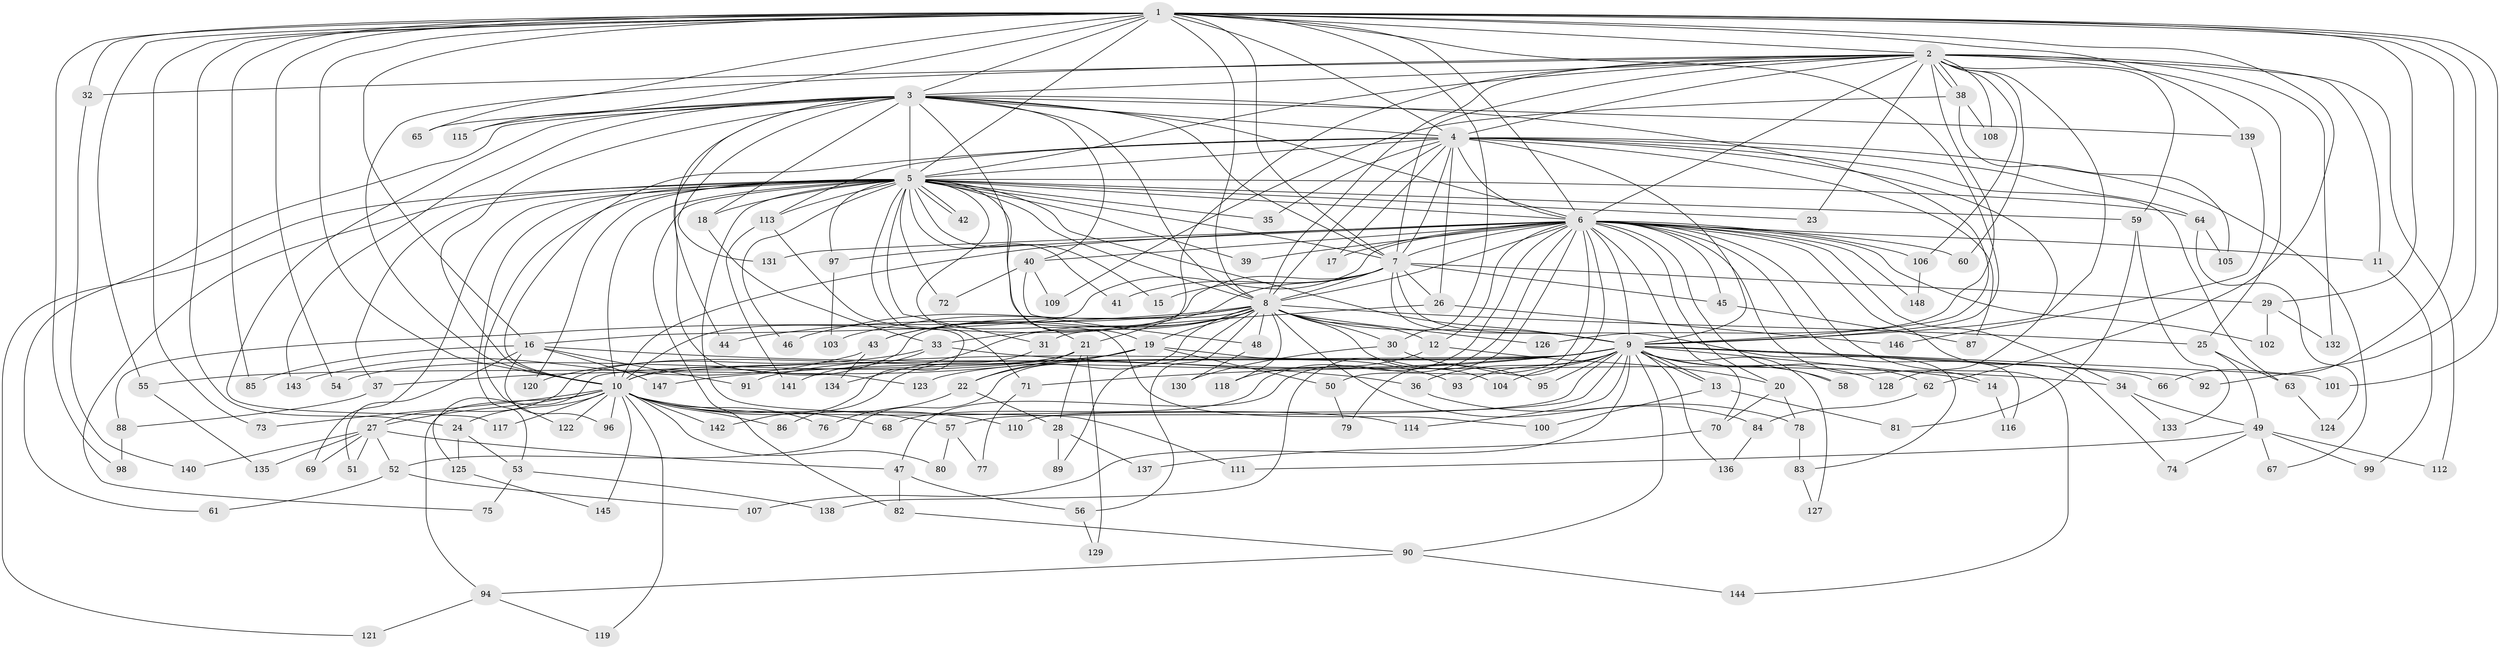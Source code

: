 // coarse degree distribution, {29: 0.02247191011235955, 18: 0.011235955056179775, 13: 0.011235955056179775, 32: 0.011235955056179775, 26: 0.011235955056179775, 12: 0.011235955056179775, 24: 0.011235955056179775, 23: 0.011235955056179775, 3: 0.10112359550561797, 4: 0.16853932584269662, 2: 0.5056179775280899, 8: 0.02247191011235955, 7: 0.033707865168539325, 9: 0.02247191011235955, 5: 0.02247191011235955, 1: 0.02247191011235955}
// Generated by graph-tools (version 1.1) at 2025/49/03/04/25 22:49:26]
// undirected, 148 vertices, 321 edges
graph export_dot {
  node [color=gray90,style=filled];
  1;
  2;
  3;
  4;
  5;
  6;
  7;
  8;
  9;
  10;
  11;
  12;
  13;
  14;
  15;
  16;
  17;
  18;
  19;
  20;
  21;
  22;
  23;
  24;
  25;
  26;
  27;
  28;
  29;
  30;
  31;
  32;
  33;
  34;
  35;
  36;
  37;
  38;
  39;
  40;
  41;
  42;
  43;
  44;
  45;
  46;
  47;
  48;
  49;
  50;
  51;
  52;
  53;
  54;
  55;
  56;
  57;
  58;
  59;
  60;
  61;
  62;
  63;
  64;
  65;
  66;
  67;
  68;
  69;
  70;
  71;
  72;
  73;
  74;
  75;
  76;
  77;
  78;
  79;
  80;
  81;
  82;
  83;
  84;
  85;
  86;
  87;
  88;
  89;
  90;
  91;
  92;
  93;
  94;
  95;
  96;
  97;
  98;
  99;
  100;
  101;
  102;
  103;
  104;
  105;
  106;
  107;
  108;
  109;
  110;
  111;
  112;
  113;
  114;
  115;
  116;
  117;
  118;
  119;
  120;
  121;
  122;
  123;
  124;
  125;
  126;
  127;
  128;
  129;
  130;
  131;
  132;
  133;
  134;
  135;
  136;
  137;
  138;
  139;
  140;
  141;
  142;
  143;
  144;
  145;
  146;
  147;
  148;
  1 -- 2;
  1 -- 3;
  1 -- 4;
  1 -- 5;
  1 -- 6;
  1 -- 7;
  1 -- 8;
  1 -- 9;
  1 -- 10;
  1 -- 16;
  1 -- 24;
  1 -- 29;
  1 -- 30;
  1 -- 32;
  1 -- 54;
  1 -- 55;
  1 -- 62;
  1 -- 65;
  1 -- 66;
  1 -- 73;
  1 -- 85;
  1 -- 92;
  1 -- 98;
  1 -- 101;
  1 -- 115;
  1 -- 139;
  2 -- 3;
  2 -- 4;
  2 -- 5;
  2 -- 6;
  2 -- 7;
  2 -- 8;
  2 -- 9;
  2 -- 10;
  2 -- 11;
  2 -- 21;
  2 -- 23;
  2 -- 25;
  2 -- 32;
  2 -- 38;
  2 -- 38;
  2 -- 59;
  2 -- 60;
  2 -- 106;
  2 -- 108;
  2 -- 112;
  2 -- 126;
  2 -- 132;
  3 -- 4;
  3 -- 5;
  3 -- 6;
  3 -- 7;
  3 -- 8;
  3 -- 9;
  3 -- 10;
  3 -- 18;
  3 -- 21;
  3 -- 40;
  3 -- 44;
  3 -- 61;
  3 -- 65;
  3 -- 115;
  3 -- 117;
  3 -- 123;
  3 -- 131;
  3 -- 139;
  3 -- 143;
  4 -- 5;
  4 -- 6;
  4 -- 7;
  4 -- 8;
  4 -- 9;
  4 -- 10;
  4 -- 17;
  4 -- 26;
  4 -- 35;
  4 -- 63;
  4 -- 64;
  4 -- 67;
  4 -- 87;
  4 -- 113;
  4 -- 128;
  5 -- 6;
  5 -- 7;
  5 -- 8;
  5 -- 9;
  5 -- 10;
  5 -- 15;
  5 -- 18;
  5 -- 19;
  5 -- 23;
  5 -- 31;
  5 -- 35;
  5 -- 37;
  5 -- 39;
  5 -- 41;
  5 -- 42;
  5 -- 42;
  5 -- 46;
  5 -- 53;
  5 -- 59;
  5 -- 64;
  5 -- 69;
  5 -- 71;
  5 -- 72;
  5 -- 75;
  5 -- 82;
  5 -- 97;
  5 -- 100;
  5 -- 111;
  5 -- 113;
  5 -- 120;
  5 -- 121;
  5 -- 122;
  6 -- 7;
  6 -- 8;
  6 -- 9;
  6 -- 10;
  6 -- 11;
  6 -- 12;
  6 -- 14;
  6 -- 16;
  6 -- 17;
  6 -- 20;
  6 -- 34;
  6 -- 39;
  6 -- 40;
  6 -- 45;
  6 -- 47;
  6 -- 50;
  6 -- 58;
  6 -- 60;
  6 -- 68;
  6 -- 70;
  6 -- 74;
  6 -- 79;
  6 -- 97;
  6 -- 102;
  6 -- 106;
  6 -- 116;
  6 -- 131;
  6 -- 138;
  6 -- 144;
  6 -- 148;
  7 -- 8;
  7 -- 9;
  7 -- 10;
  7 -- 15;
  7 -- 26;
  7 -- 29;
  7 -- 41;
  7 -- 43;
  7 -- 45;
  7 -- 83;
  8 -- 9;
  8 -- 10;
  8 -- 12;
  8 -- 19;
  8 -- 25;
  8 -- 30;
  8 -- 33;
  8 -- 43;
  8 -- 44;
  8 -- 46;
  8 -- 48;
  8 -- 52;
  8 -- 56;
  8 -- 84;
  8 -- 88;
  8 -- 89;
  8 -- 103;
  8 -- 104;
  8 -- 118;
  8 -- 126;
  8 -- 134;
  9 -- 10;
  9 -- 13;
  9 -- 13;
  9 -- 14;
  9 -- 36;
  9 -- 57;
  9 -- 58;
  9 -- 62;
  9 -- 66;
  9 -- 71;
  9 -- 90;
  9 -- 91;
  9 -- 92;
  9 -- 93;
  9 -- 95;
  9 -- 101;
  9 -- 104;
  9 -- 107;
  9 -- 110;
  9 -- 114;
  9 -- 123;
  9 -- 125;
  9 -- 127;
  9 -- 128;
  9 -- 136;
  9 -- 147;
  10 -- 24;
  10 -- 27;
  10 -- 57;
  10 -- 68;
  10 -- 73;
  10 -- 76;
  10 -- 80;
  10 -- 86;
  10 -- 94;
  10 -- 96;
  10 -- 110;
  10 -- 114;
  10 -- 117;
  10 -- 119;
  10 -- 122;
  10 -- 142;
  10 -- 145;
  11 -- 99;
  12 -- 20;
  12 -- 118;
  13 -- 81;
  13 -- 100;
  14 -- 116;
  16 -- 36;
  16 -- 51;
  16 -- 85;
  16 -- 91;
  16 -- 96;
  16 -- 147;
  18 -- 33;
  19 -- 22;
  19 -- 37;
  19 -- 50;
  19 -- 55;
  19 -- 93;
  20 -- 70;
  20 -- 78;
  21 -- 22;
  21 -- 27;
  21 -- 28;
  21 -- 54;
  21 -- 129;
  22 -- 28;
  22 -- 76;
  24 -- 53;
  24 -- 125;
  25 -- 49;
  25 -- 63;
  26 -- 31;
  26 -- 146;
  27 -- 47;
  27 -- 51;
  27 -- 52;
  27 -- 69;
  27 -- 135;
  27 -- 140;
  28 -- 89;
  28 -- 137;
  29 -- 102;
  29 -- 132;
  30 -- 95;
  30 -- 130;
  31 -- 86;
  32 -- 140;
  33 -- 34;
  33 -- 120;
  33 -- 141;
  34 -- 49;
  34 -- 133;
  36 -- 78;
  37 -- 88;
  38 -- 105;
  38 -- 108;
  38 -- 109;
  40 -- 48;
  40 -- 72;
  40 -- 109;
  43 -- 134;
  43 -- 143;
  45 -- 87;
  47 -- 56;
  47 -- 82;
  48 -- 130;
  49 -- 67;
  49 -- 74;
  49 -- 99;
  49 -- 111;
  49 -- 112;
  50 -- 79;
  52 -- 61;
  52 -- 107;
  53 -- 75;
  53 -- 138;
  55 -- 135;
  56 -- 129;
  57 -- 77;
  57 -- 80;
  59 -- 81;
  59 -- 133;
  62 -- 84;
  63 -- 124;
  64 -- 105;
  64 -- 124;
  70 -- 137;
  71 -- 77;
  78 -- 83;
  82 -- 90;
  83 -- 127;
  84 -- 136;
  88 -- 98;
  90 -- 94;
  90 -- 144;
  94 -- 119;
  94 -- 121;
  97 -- 103;
  106 -- 148;
  113 -- 141;
  113 -- 142;
  125 -- 145;
  139 -- 146;
}
